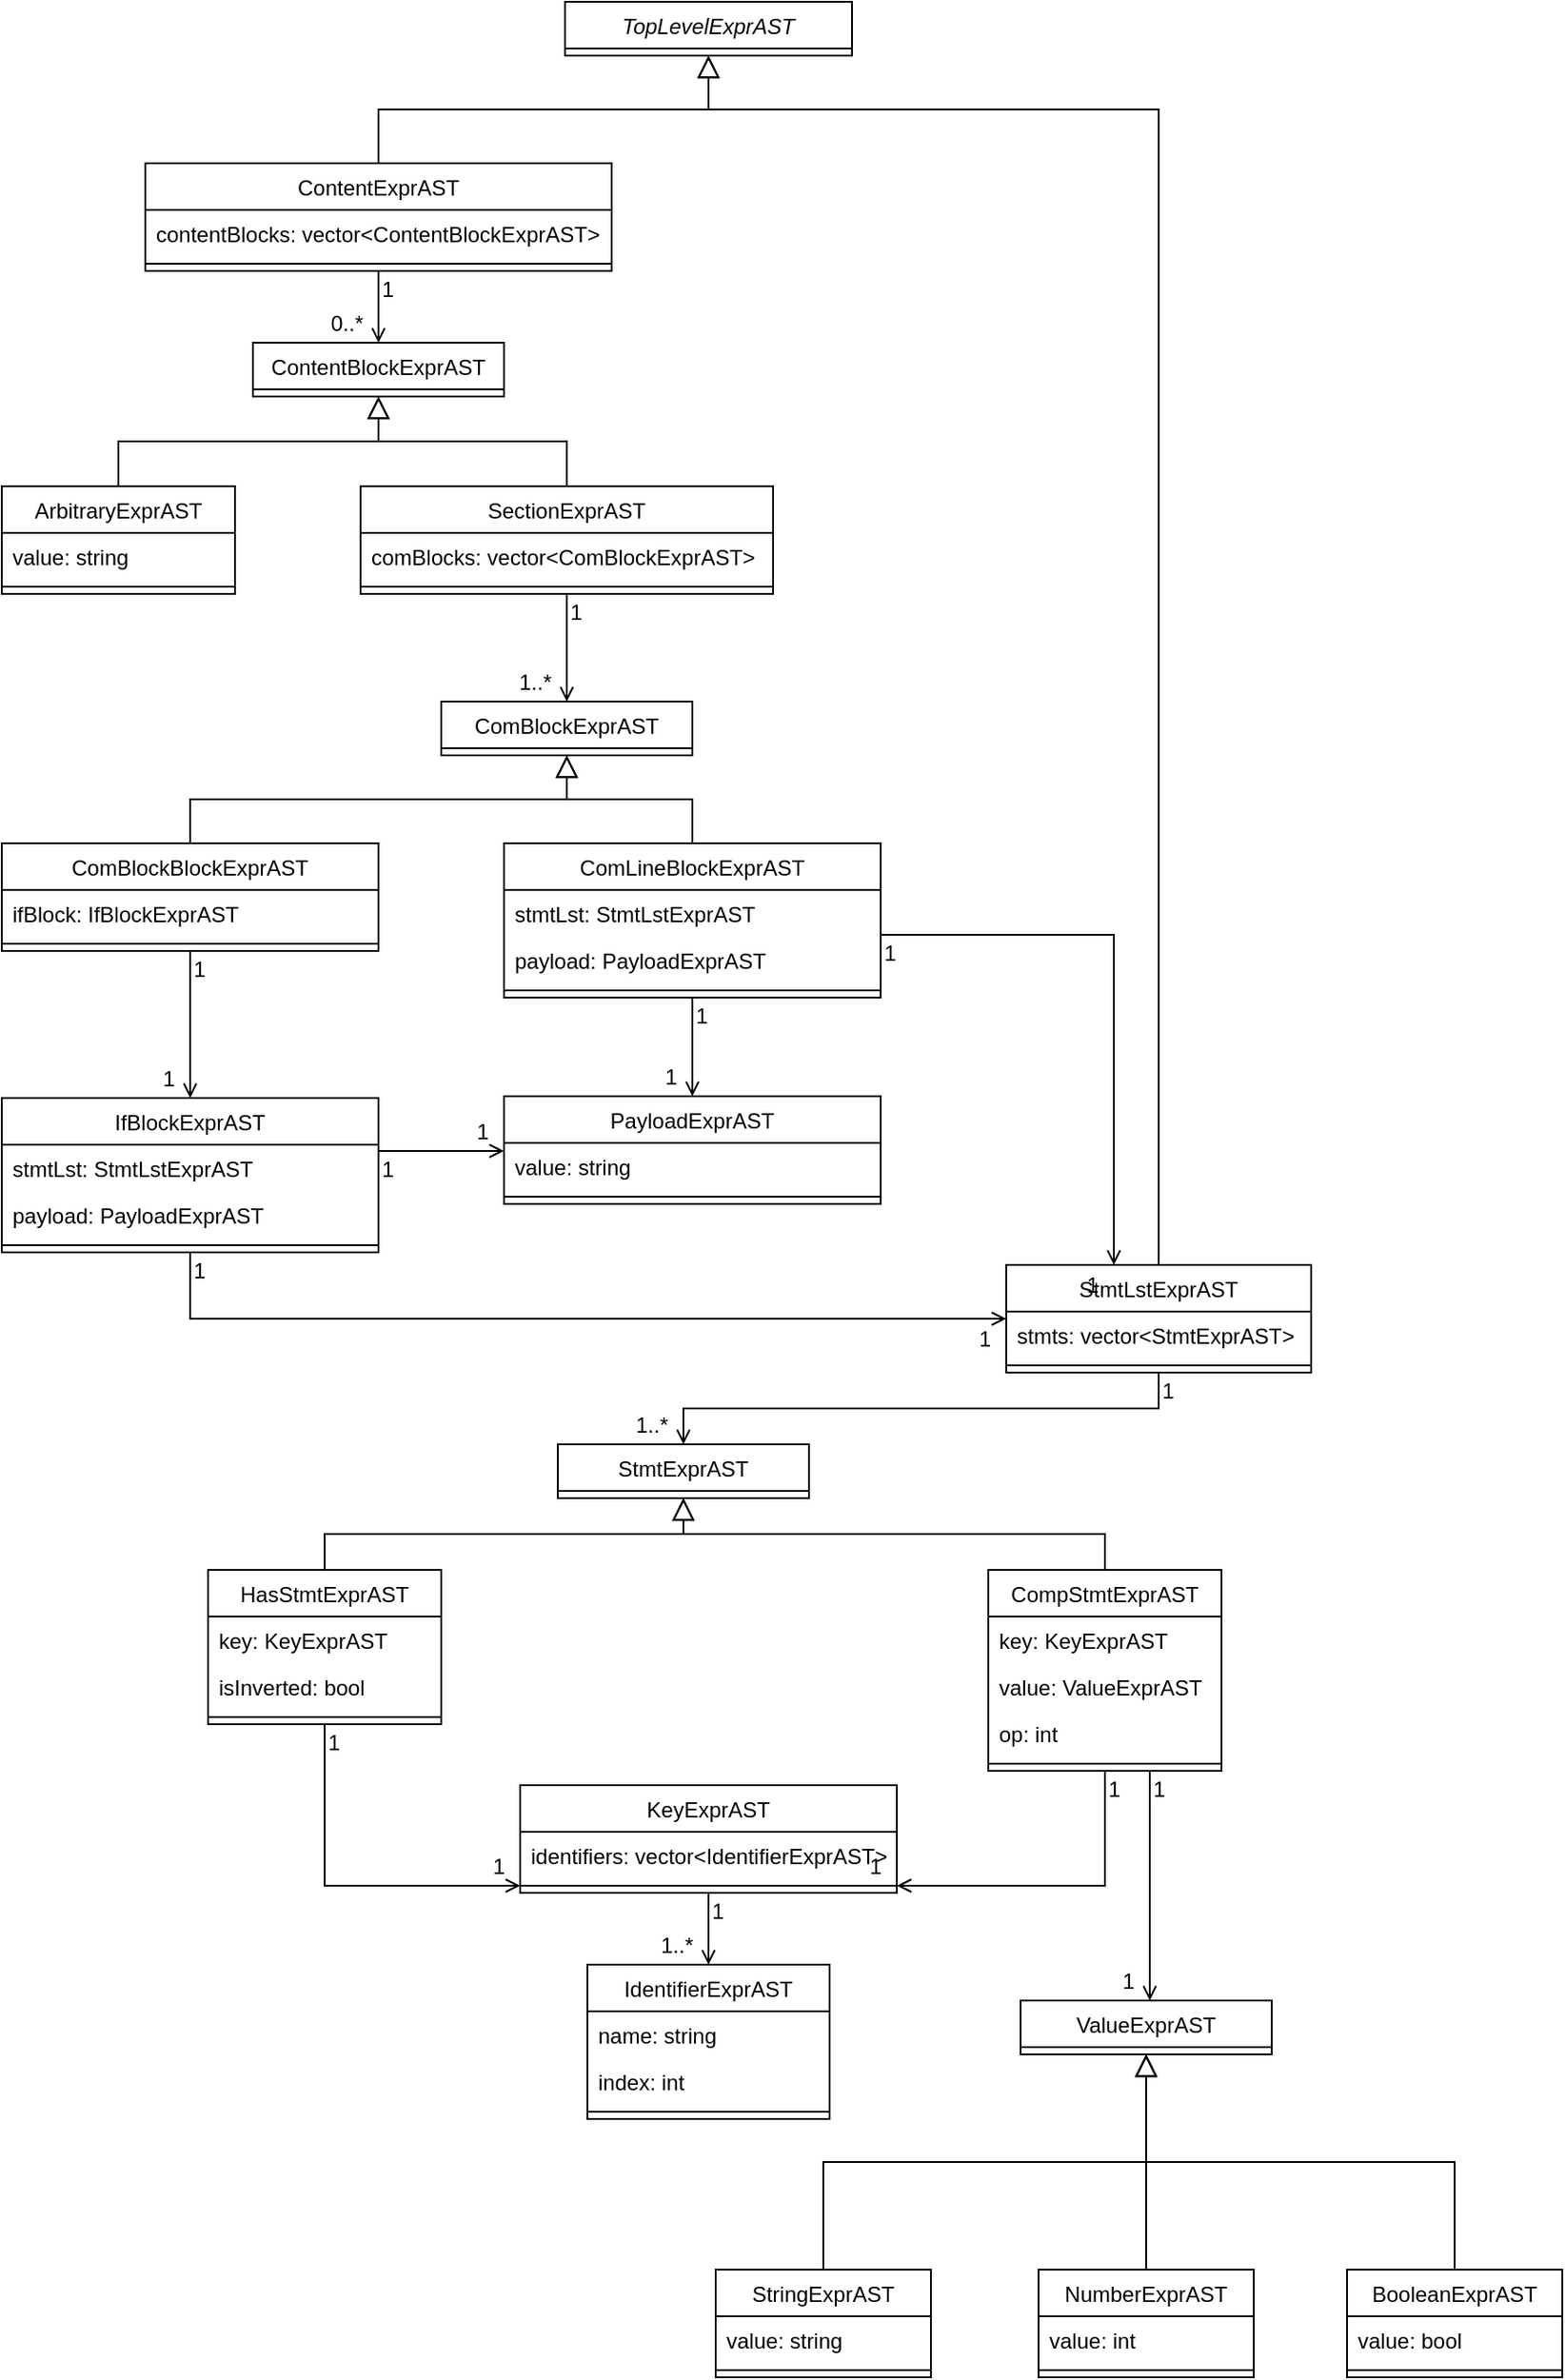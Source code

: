 <mxfile version="14.6.13" type="device"><diagram id="C5RBs43oDa-KdzZeNtuy" name="Page-1"><mxGraphModel dx="2426" dy="1320" grid="1" gridSize="10" guides="1" tooltips="1" connect="1" arrows="1" fold="1" page="1" pageScale="1" pageWidth="1169" pageHeight="1654" math="0" shadow="0"><root><mxCell id="WIyWlLk6GJQsqaUBKTNV-0"/><mxCell id="WIyWlLk6GJQsqaUBKTNV-1" parent="WIyWlLk6GJQsqaUBKTNV-0"/><mxCell id="zkfFHV4jXpPFQw0GAbJ--0" value="TopLevelExprAST" style="swimlane;fontStyle=2;align=center;verticalAlign=top;childLayout=stackLayout;horizontal=1;startSize=26;horizontalStack=0;resizeParent=1;resizeLast=0;collapsible=1;marginBottom=0;rounded=0;shadow=0;strokeWidth=1;" parent="WIyWlLk6GJQsqaUBKTNV-1" vertex="1"><mxGeometry x="334" y="30" width="160" height="30" as="geometry"><mxRectangle x="334" y="30" width="160" height="26" as="alternateBounds"/></mxGeometry></mxCell><mxCell id="zkfFHV4jXpPFQw0GAbJ--6" value="ContentExprAST" style="swimlane;fontStyle=0;align=center;verticalAlign=top;childLayout=stackLayout;horizontal=1;startSize=26;horizontalStack=0;resizeParent=1;resizeLast=0;collapsible=1;marginBottom=0;rounded=0;shadow=0;strokeWidth=1;" parent="WIyWlLk6GJQsqaUBKTNV-1" vertex="1"><mxGeometry x="100" y="120" width="260" height="60" as="geometry"><mxRectangle x="100" y="110" width="160" height="26" as="alternateBounds"/></mxGeometry></mxCell><mxCell id="zkfFHV4jXpPFQw0GAbJ--7" value="contentBlocks: vector&lt;ContentBlockExprAST&gt;" style="text;align=left;verticalAlign=top;spacingLeft=4;spacingRight=4;overflow=hidden;rotatable=0;points=[[0,0.5],[1,0.5]];portConstraint=eastwest;" parent="zkfFHV4jXpPFQw0GAbJ--6" vertex="1"><mxGeometry y="26" width="260" height="26" as="geometry"/></mxCell><mxCell id="zkfFHV4jXpPFQw0GAbJ--9" value="" style="line;html=1;strokeWidth=1;align=left;verticalAlign=middle;spacingTop=-1;spacingLeft=3;spacingRight=3;rotatable=0;labelPosition=right;points=[];portConstraint=eastwest;" parent="zkfFHV4jXpPFQw0GAbJ--6" vertex="1"><mxGeometry y="52" width="260" height="8" as="geometry"/></mxCell><mxCell id="zkfFHV4jXpPFQw0GAbJ--12" value="" style="endArrow=block;endSize=10;endFill=0;shadow=0;strokeWidth=1;rounded=0;edgeStyle=elbowEdgeStyle;elbow=vertical;" parent="WIyWlLk6GJQsqaUBKTNV-1" source="zkfFHV4jXpPFQw0GAbJ--6" target="zkfFHV4jXpPFQw0GAbJ--0" edge="1"><mxGeometry width="160" relative="1" as="geometry"><mxPoint x="200" y="203" as="sourcePoint"/><mxPoint x="200" y="203" as="targetPoint"/></mxGeometry></mxCell><mxCell id="zkfFHV4jXpPFQw0GAbJ--13" value="StmtLstExprAST" style="swimlane;fontStyle=0;align=center;verticalAlign=top;childLayout=stackLayout;horizontal=1;startSize=26;horizontalStack=0;resizeParent=1;resizeLast=0;collapsible=1;marginBottom=0;rounded=0;shadow=0;strokeWidth=1;" parent="WIyWlLk6GJQsqaUBKTNV-1" vertex="1"><mxGeometry x="580" y="734" width="170" height="60" as="geometry"><mxRectangle x="580" y="110" width="170" height="26" as="alternateBounds"/></mxGeometry></mxCell><mxCell id="zkfFHV4jXpPFQw0GAbJ--14" value="stmts: vector&lt;StmtExprAST&gt;" style="text;align=left;verticalAlign=top;spacingLeft=4;spacingRight=4;overflow=hidden;rotatable=0;points=[[0,0.5],[1,0.5]];portConstraint=eastwest;" parent="zkfFHV4jXpPFQw0GAbJ--13" vertex="1"><mxGeometry y="26" width="170" height="26" as="geometry"/></mxCell><mxCell id="zkfFHV4jXpPFQw0GAbJ--15" value="" style="line;html=1;strokeWidth=1;align=left;verticalAlign=middle;spacingTop=-1;spacingLeft=3;spacingRight=3;rotatable=0;labelPosition=right;points=[];portConstraint=eastwest;" parent="zkfFHV4jXpPFQw0GAbJ--13" vertex="1"><mxGeometry y="52" width="170" height="8" as="geometry"/></mxCell><mxCell id="zkfFHV4jXpPFQw0GAbJ--16" value="" style="endArrow=block;endSize=10;endFill=0;shadow=0;strokeWidth=1;rounded=0;edgeStyle=elbowEdgeStyle;elbow=vertical;" parent="WIyWlLk6GJQsqaUBKTNV-1" source="zkfFHV4jXpPFQw0GAbJ--13" target="zkfFHV4jXpPFQw0GAbJ--0" edge="1"><mxGeometry width="160" relative="1" as="geometry"><mxPoint x="210" y="373" as="sourcePoint"/><mxPoint x="310" y="271" as="targetPoint"/><Array as="points"><mxPoint x="540" y="90"/></Array></mxGeometry></mxCell><mxCell id="67IkvkuNHZfpj3X8hZ1c-0" value="ContentBlockExprAST" style="swimlane;fontStyle=0;align=center;verticalAlign=top;childLayout=stackLayout;horizontal=1;startSize=26;horizontalStack=0;resizeParent=1;resizeLast=0;collapsible=1;marginBottom=0;rounded=0;shadow=0;strokeWidth=1;" vertex="1" parent="WIyWlLk6GJQsqaUBKTNV-1"><mxGeometry x="160" y="220" width="140" height="30" as="geometry"><mxRectangle x="160" y="270" width="140" height="26" as="alternateBounds"/></mxGeometry></mxCell><mxCell id="67IkvkuNHZfpj3X8hZ1c-4" value="" style="endArrow=open;shadow=0;strokeWidth=1;rounded=0;endFill=1;edgeStyle=elbowEdgeStyle;elbow=vertical;" edge="1" parent="WIyWlLk6GJQsqaUBKTNV-1" source="zkfFHV4jXpPFQw0GAbJ--6" target="67IkvkuNHZfpj3X8hZ1c-0"><mxGeometry x="0.5" y="41" relative="1" as="geometry"><mxPoint x="380" y="189" as="sourcePoint"/><mxPoint x="508" y="189" as="targetPoint"/><mxPoint x="-40" y="32" as="offset"/></mxGeometry></mxCell><mxCell id="67IkvkuNHZfpj3X8hZ1c-5" value="1" style="resizable=0;align=left;verticalAlign=bottom;labelBackgroundColor=none;fontSize=12;" connectable="0" vertex="1" parent="67IkvkuNHZfpj3X8hZ1c-4"><mxGeometry x="-1" relative="1" as="geometry"><mxPoint y="19" as="offset"/></mxGeometry></mxCell><mxCell id="67IkvkuNHZfpj3X8hZ1c-6" value="0..*" style="resizable=0;align=right;verticalAlign=bottom;labelBackgroundColor=none;fontSize=12;" connectable="0" vertex="1" parent="67IkvkuNHZfpj3X8hZ1c-4"><mxGeometry x="1" relative="1" as="geometry"><mxPoint x="-7" y="-2" as="offset"/></mxGeometry></mxCell><mxCell id="67IkvkuNHZfpj3X8hZ1c-8" value="" style="endArrow=block;endSize=10;endFill=0;shadow=0;strokeWidth=1;rounded=0;edgeStyle=elbowEdgeStyle;elbow=vertical;" edge="1" parent="WIyWlLk6GJQsqaUBKTNV-1" source="67IkvkuNHZfpj3X8hZ1c-15" target="67IkvkuNHZfpj3X8hZ1c-0"><mxGeometry width="160" relative="1" as="geometry"><mxPoint x="320" y="370" as="sourcePoint"/><mxPoint x="220" y="330" as="targetPoint"/></mxGeometry></mxCell><mxCell id="67IkvkuNHZfpj3X8hZ1c-10" value="" style="endArrow=block;endSize=10;endFill=0;shadow=0;strokeWidth=1;rounded=0;edgeStyle=elbowEdgeStyle;elbow=vertical;" edge="1" parent="WIyWlLk6GJQsqaUBKTNV-1" source="67IkvkuNHZfpj3X8hZ1c-12" target="67IkvkuNHZfpj3X8hZ1c-0"><mxGeometry width="160" relative="1" as="geometry"><mxPoint x="90" y="370" as="sourcePoint"/><mxPoint x="240" y="310" as="targetPoint"/></mxGeometry></mxCell><mxCell id="67IkvkuNHZfpj3X8hZ1c-12" value="ArbitraryExprAST" style="swimlane;fontStyle=0;align=center;verticalAlign=top;childLayout=stackLayout;horizontal=1;startSize=26;horizontalStack=0;resizeParent=1;resizeLast=0;collapsible=1;marginBottom=0;rounded=0;shadow=0;strokeWidth=1;" vertex="1" parent="WIyWlLk6GJQsqaUBKTNV-1"><mxGeometry x="20" y="300" width="130" height="60" as="geometry"><mxRectangle x="100" y="110" width="160" height="26" as="alternateBounds"/></mxGeometry></mxCell><mxCell id="67IkvkuNHZfpj3X8hZ1c-13" value="value: string" style="text;align=left;verticalAlign=top;spacingLeft=4;spacingRight=4;overflow=hidden;rotatable=0;points=[[0,0.5],[1,0.5]];portConstraint=eastwest;" vertex="1" parent="67IkvkuNHZfpj3X8hZ1c-12"><mxGeometry y="26" width="130" height="26" as="geometry"/></mxCell><mxCell id="67IkvkuNHZfpj3X8hZ1c-14" value="" style="line;html=1;strokeWidth=1;align=left;verticalAlign=middle;spacingTop=-1;spacingLeft=3;spacingRight=3;rotatable=0;labelPosition=right;points=[];portConstraint=eastwest;" vertex="1" parent="67IkvkuNHZfpj3X8hZ1c-12"><mxGeometry y="52" width="130" height="8" as="geometry"/></mxCell><mxCell id="67IkvkuNHZfpj3X8hZ1c-15" value="SectionExprAST" style="swimlane;fontStyle=0;align=center;verticalAlign=top;childLayout=stackLayout;horizontal=1;startSize=26;horizontalStack=0;resizeParent=1;resizeLast=0;collapsible=1;marginBottom=0;rounded=0;shadow=0;strokeWidth=1;" vertex="1" parent="WIyWlLk6GJQsqaUBKTNV-1"><mxGeometry x="220" y="300" width="230" height="60" as="geometry"><mxRectangle x="100" y="110" width="160" height="26" as="alternateBounds"/></mxGeometry></mxCell><mxCell id="67IkvkuNHZfpj3X8hZ1c-16" value="comBlocks: vector&lt;ComBlockExprAST&gt;" style="text;align=left;verticalAlign=top;spacingLeft=4;spacingRight=4;overflow=hidden;rotatable=0;points=[[0,0.5],[1,0.5]];portConstraint=eastwest;" vertex="1" parent="67IkvkuNHZfpj3X8hZ1c-15"><mxGeometry y="26" width="230" height="26" as="geometry"/></mxCell><mxCell id="67IkvkuNHZfpj3X8hZ1c-17" value="" style="line;html=1;strokeWidth=1;align=left;verticalAlign=middle;spacingTop=-1;spacingLeft=3;spacingRight=3;rotatable=0;labelPosition=right;points=[];portConstraint=eastwest;" vertex="1" parent="67IkvkuNHZfpj3X8hZ1c-15"><mxGeometry y="52" width="230" height="8" as="geometry"/></mxCell><mxCell id="67IkvkuNHZfpj3X8hZ1c-18" value="ComBlockExprAST" style="swimlane;fontStyle=0;align=center;verticalAlign=top;childLayout=stackLayout;horizontal=1;startSize=26;horizontalStack=0;resizeParent=1;resizeLast=0;collapsible=1;marginBottom=0;rounded=0;shadow=0;strokeWidth=1;" vertex="1" parent="WIyWlLk6GJQsqaUBKTNV-1"><mxGeometry x="265" y="420" width="140" height="30" as="geometry"><mxRectangle x="160" y="270" width="140" height="26" as="alternateBounds"/></mxGeometry></mxCell><mxCell id="67IkvkuNHZfpj3X8hZ1c-19" value="" style="endArrow=open;shadow=0;strokeWidth=1;rounded=0;endFill=1;edgeStyle=elbowEdgeStyle;elbow=vertical;" edge="1" parent="WIyWlLk6GJQsqaUBKTNV-1" source="67IkvkuNHZfpj3X8hZ1c-15" target="67IkvkuNHZfpj3X8hZ1c-18"><mxGeometry x="0.5" y="41" relative="1" as="geometry"><mxPoint x="359.6" y="440" as="sourcePoint"/><mxPoint x="359.6" y="540" as="targetPoint"/><mxPoint x="-40" y="32" as="offset"/></mxGeometry></mxCell><mxCell id="67IkvkuNHZfpj3X8hZ1c-20" value="1" style="resizable=0;align=left;verticalAlign=bottom;labelBackgroundColor=none;fontSize=12;" connectable="0" vertex="1" parent="67IkvkuNHZfpj3X8hZ1c-19"><mxGeometry x="-1" relative="1" as="geometry"><mxPoint y="19" as="offset"/></mxGeometry></mxCell><mxCell id="67IkvkuNHZfpj3X8hZ1c-21" value="1..*" style="resizable=0;align=right;verticalAlign=bottom;labelBackgroundColor=none;fontSize=12;" connectable="0" vertex="1" parent="67IkvkuNHZfpj3X8hZ1c-19"><mxGeometry x="1" relative="1" as="geometry"><mxPoint x="-7" y="-2" as="offset"/></mxGeometry></mxCell><mxCell id="67IkvkuNHZfpj3X8hZ1c-22" value="StmtExprAST" style="swimlane;fontStyle=0;align=center;verticalAlign=top;childLayout=stackLayout;horizontal=1;startSize=26;horizontalStack=0;resizeParent=1;resizeLast=0;collapsible=1;marginBottom=0;rounded=0;shadow=0;strokeWidth=1;" vertex="1" parent="WIyWlLk6GJQsqaUBKTNV-1"><mxGeometry x="330" y="834" width="140" height="30" as="geometry"><mxRectangle x="160" y="270" width="140" height="26" as="alternateBounds"/></mxGeometry></mxCell><mxCell id="67IkvkuNHZfpj3X8hZ1c-23" value="" style="endArrow=open;shadow=0;strokeWidth=1;rounded=0;endFill=1;edgeStyle=elbowEdgeStyle;elbow=vertical;" edge="1" parent="WIyWlLk6GJQsqaUBKTNV-1" source="zkfFHV4jXpPFQw0GAbJ--13" target="67IkvkuNHZfpj3X8hZ1c-22"><mxGeometry x="0.5" y="41" relative="1" as="geometry"><mxPoint x="680" y="190" as="sourcePoint"/><mxPoint x="680" y="230" as="targetPoint"/><mxPoint x="-40" y="32" as="offset"/></mxGeometry></mxCell><mxCell id="67IkvkuNHZfpj3X8hZ1c-24" value="1" style="resizable=0;align=left;verticalAlign=bottom;labelBackgroundColor=none;fontSize=12;" connectable="0" vertex="1" parent="67IkvkuNHZfpj3X8hZ1c-23"><mxGeometry x="-1" relative="1" as="geometry"><mxPoint y="19" as="offset"/></mxGeometry></mxCell><mxCell id="67IkvkuNHZfpj3X8hZ1c-25" value="1..*" style="resizable=0;align=right;verticalAlign=bottom;labelBackgroundColor=none;fontSize=12;" connectable="0" vertex="1" parent="67IkvkuNHZfpj3X8hZ1c-23"><mxGeometry x="1" relative="1" as="geometry"><mxPoint x="-7" y="-2" as="offset"/></mxGeometry></mxCell><mxCell id="67IkvkuNHZfpj3X8hZ1c-26" value="ComLineBlockExprAST" style="swimlane;fontStyle=0;align=center;verticalAlign=top;childLayout=stackLayout;horizontal=1;startSize=26;horizontalStack=0;resizeParent=1;resizeLast=0;collapsible=1;marginBottom=0;rounded=0;shadow=0;strokeWidth=1;" vertex="1" parent="WIyWlLk6GJQsqaUBKTNV-1"><mxGeometry x="300" y="499" width="210" height="86" as="geometry"><mxRectangle x="100" y="110" width="160" height="26" as="alternateBounds"/></mxGeometry></mxCell><mxCell id="67IkvkuNHZfpj3X8hZ1c-27" value="stmtLst: StmtLstExprAST" style="text;align=left;verticalAlign=top;spacingLeft=4;spacingRight=4;overflow=hidden;rotatable=0;points=[[0,0.5],[1,0.5]];portConstraint=eastwest;" vertex="1" parent="67IkvkuNHZfpj3X8hZ1c-26"><mxGeometry y="26" width="210" height="26" as="geometry"/></mxCell><mxCell id="67IkvkuNHZfpj3X8hZ1c-29" value="payload: PayloadExprAST" style="text;align=left;verticalAlign=top;spacingLeft=4;spacingRight=4;overflow=hidden;rotatable=0;points=[[0,0.5],[1,0.5]];portConstraint=eastwest;" vertex="1" parent="67IkvkuNHZfpj3X8hZ1c-26"><mxGeometry y="52" width="210" height="26" as="geometry"/></mxCell><mxCell id="67IkvkuNHZfpj3X8hZ1c-28" value="" style="line;html=1;strokeWidth=1;align=left;verticalAlign=middle;spacingTop=-1;spacingLeft=3;spacingRight=3;rotatable=0;labelPosition=right;points=[];portConstraint=eastwest;" vertex="1" parent="67IkvkuNHZfpj3X8hZ1c-26"><mxGeometry y="78" width="210" height="8" as="geometry"/></mxCell><mxCell id="67IkvkuNHZfpj3X8hZ1c-30" value="" style="endArrow=block;endSize=10;endFill=0;shadow=0;strokeWidth=1;rounded=0;edgeStyle=elbowEdgeStyle;elbow=vertical;" edge="1" parent="WIyWlLk6GJQsqaUBKTNV-1" source="67IkvkuNHZfpj3X8hZ1c-26" target="67IkvkuNHZfpj3X8hZ1c-18"><mxGeometry width="160" relative="1" as="geometry"><mxPoint x="90" y="500" as="sourcePoint"/><mxPoint x="235" y="450" as="targetPoint"/></mxGeometry></mxCell><mxCell id="67IkvkuNHZfpj3X8hZ1c-31" value="ComBlockBlockExprAST" style="swimlane;fontStyle=0;align=center;verticalAlign=top;childLayout=stackLayout;horizontal=1;startSize=26;horizontalStack=0;resizeParent=1;resizeLast=0;collapsible=1;marginBottom=0;rounded=0;shadow=0;strokeWidth=1;" vertex="1" parent="WIyWlLk6GJQsqaUBKTNV-1"><mxGeometry x="20" y="499" width="210" height="60" as="geometry"><mxRectangle x="100" y="110" width="160" height="26" as="alternateBounds"/></mxGeometry></mxCell><mxCell id="67IkvkuNHZfpj3X8hZ1c-32" value="ifBlock: IfBlockExprAST" style="text;align=left;verticalAlign=top;spacingLeft=4;spacingRight=4;overflow=hidden;rotatable=0;points=[[0,0.5],[1,0.5]];portConstraint=eastwest;" vertex="1" parent="67IkvkuNHZfpj3X8hZ1c-31"><mxGeometry y="26" width="210" height="26" as="geometry"/></mxCell><mxCell id="67IkvkuNHZfpj3X8hZ1c-34" value="" style="line;html=1;strokeWidth=1;align=left;verticalAlign=middle;spacingTop=-1;spacingLeft=3;spacingRight=3;rotatable=0;labelPosition=right;points=[];portConstraint=eastwest;" vertex="1" parent="67IkvkuNHZfpj3X8hZ1c-31"><mxGeometry y="52" width="210" height="8" as="geometry"/></mxCell><mxCell id="67IkvkuNHZfpj3X8hZ1c-35" value="" style="endArrow=block;endSize=10;endFill=0;shadow=0;strokeWidth=1;rounded=0;edgeStyle=elbowEdgeStyle;elbow=vertical;" edge="1" parent="WIyWlLk6GJQsqaUBKTNV-1" source="67IkvkuNHZfpj3X8hZ1c-31" target="67IkvkuNHZfpj3X8hZ1c-18"><mxGeometry width="160" relative="1" as="geometry"><mxPoint x="155" y="510" as="sourcePoint"/><mxPoint x="345" y="460" as="targetPoint"/></mxGeometry></mxCell><mxCell id="67IkvkuNHZfpj3X8hZ1c-36" value="IfBlockExprAST" style="swimlane;fontStyle=0;align=center;verticalAlign=top;childLayout=stackLayout;horizontal=1;startSize=26;horizontalStack=0;resizeParent=1;resizeLast=0;collapsible=1;marginBottom=0;rounded=0;shadow=0;strokeWidth=1;" vertex="1" parent="WIyWlLk6GJQsqaUBKTNV-1"><mxGeometry x="20" y="641" width="210" height="86" as="geometry"><mxRectangle x="100" y="110" width="160" height="26" as="alternateBounds"/></mxGeometry></mxCell><mxCell id="67IkvkuNHZfpj3X8hZ1c-37" value="stmtLst: StmtLstExprAST" style="text;align=left;verticalAlign=top;spacingLeft=4;spacingRight=4;overflow=hidden;rotatable=0;points=[[0,0.5],[1,0.5]];portConstraint=eastwest;" vertex="1" parent="67IkvkuNHZfpj3X8hZ1c-36"><mxGeometry y="26" width="210" height="26" as="geometry"/></mxCell><mxCell id="67IkvkuNHZfpj3X8hZ1c-38" value="payload: PayloadExprAST" style="text;align=left;verticalAlign=top;spacingLeft=4;spacingRight=4;overflow=hidden;rotatable=0;points=[[0,0.5],[1,0.5]];portConstraint=eastwest;" vertex="1" parent="67IkvkuNHZfpj3X8hZ1c-36"><mxGeometry y="52" width="210" height="26" as="geometry"/></mxCell><mxCell id="67IkvkuNHZfpj3X8hZ1c-39" value="" style="line;html=1;strokeWidth=1;align=left;verticalAlign=middle;spacingTop=-1;spacingLeft=3;spacingRight=3;rotatable=0;labelPosition=right;points=[];portConstraint=eastwest;" vertex="1" parent="67IkvkuNHZfpj3X8hZ1c-36"><mxGeometry y="78" width="210" height="8" as="geometry"/></mxCell><mxCell id="67IkvkuNHZfpj3X8hZ1c-40" value="" style="endArrow=open;shadow=0;strokeWidth=1;rounded=0;endFill=1;edgeStyle=elbowEdgeStyle;elbow=vertical;" edge="1" parent="WIyWlLk6GJQsqaUBKTNV-1" source="67IkvkuNHZfpj3X8hZ1c-31" target="67IkvkuNHZfpj3X8hZ1c-36"><mxGeometry x="0.5" y="41" relative="1" as="geometry"><mxPoint x="404.71" y="554.5" as="sourcePoint"/><mxPoint x="404.71" y="614.5" as="targetPoint"/><mxPoint x="-40" y="32" as="offset"/></mxGeometry></mxCell><mxCell id="67IkvkuNHZfpj3X8hZ1c-41" value="1" style="resizable=0;align=left;verticalAlign=bottom;labelBackgroundColor=none;fontSize=12;" connectable="0" vertex="1" parent="67IkvkuNHZfpj3X8hZ1c-40"><mxGeometry x="-1" relative="1" as="geometry"><mxPoint y="19" as="offset"/></mxGeometry></mxCell><mxCell id="67IkvkuNHZfpj3X8hZ1c-42" value="1" style="resizable=0;align=right;verticalAlign=bottom;labelBackgroundColor=none;fontSize=12;" connectable="0" vertex="1" parent="67IkvkuNHZfpj3X8hZ1c-40"><mxGeometry x="1" relative="1" as="geometry"><mxPoint x="-7" y="-2" as="offset"/></mxGeometry></mxCell><mxCell id="67IkvkuNHZfpj3X8hZ1c-43" value="" style="endArrow=open;shadow=0;strokeWidth=1;rounded=0;endFill=1;edgeStyle=elbowEdgeStyle;elbow=vertical;" edge="1" parent="WIyWlLk6GJQsqaUBKTNV-1" source="67IkvkuNHZfpj3X8hZ1c-26" target="zkfFHV4jXpPFQw0GAbJ--13"><mxGeometry x="0.5" y="41" relative="1" as="geometry"><mxPoint x="530" y="350" as="sourcePoint"/><mxPoint x="530" y="410" as="targetPoint"/><mxPoint x="-40" y="32" as="offset"/><Array as="points"><mxPoint x="640" y="550"/></Array></mxGeometry></mxCell><mxCell id="67IkvkuNHZfpj3X8hZ1c-44" value="1" style="resizable=0;align=left;verticalAlign=bottom;labelBackgroundColor=none;fontSize=12;" connectable="0" vertex="1" parent="67IkvkuNHZfpj3X8hZ1c-43"><mxGeometry x="-1" relative="1" as="geometry"><mxPoint y="19" as="offset"/></mxGeometry></mxCell><mxCell id="67IkvkuNHZfpj3X8hZ1c-45" value="1" style="resizable=0;align=right;verticalAlign=bottom;labelBackgroundColor=none;fontSize=12;" connectable="0" vertex="1" parent="67IkvkuNHZfpj3X8hZ1c-43"><mxGeometry x="1" relative="1" as="geometry"><mxPoint x="-7" y="20" as="offset"/></mxGeometry></mxCell><mxCell id="67IkvkuNHZfpj3X8hZ1c-46" value="" style="endArrow=open;shadow=0;strokeWidth=1;rounded=0;endFill=1;edgeStyle=elbowEdgeStyle;elbow=vertical;" edge="1" parent="WIyWlLk6GJQsqaUBKTNV-1" source="67IkvkuNHZfpj3X8hZ1c-36" target="zkfFHV4jXpPFQw0GAbJ--13"><mxGeometry x="0.5" y="41" relative="1" as="geometry"><mxPoint x="520" y="560" as="sourcePoint"/><mxPoint x="600" y="180" as="targetPoint"/><mxPoint x="-40" y="32" as="offset"/><Array as="points"><mxPoint x="390" y="764"/></Array></mxGeometry></mxCell><mxCell id="67IkvkuNHZfpj3X8hZ1c-47" value="1" style="resizable=0;align=left;verticalAlign=bottom;labelBackgroundColor=none;fontSize=12;" connectable="0" vertex="1" parent="67IkvkuNHZfpj3X8hZ1c-46"><mxGeometry x="-1" relative="1" as="geometry"><mxPoint y="19" as="offset"/></mxGeometry></mxCell><mxCell id="67IkvkuNHZfpj3X8hZ1c-48" value="1" style="resizable=0;align=right;verticalAlign=bottom;labelBackgroundColor=none;fontSize=12;" connectable="0" vertex="1" parent="67IkvkuNHZfpj3X8hZ1c-46"><mxGeometry x="1" relative="1" as="geometry"><mxPoint x="-7" y="20" as="offset"/></mxGeometry></mxCell><mxCell id="67IkvkuNHZfpj3X8hZ1c-49" value="PayloadExprAST" style="swimlane;fontStyle=0;align=center;verticalAlign=top;childLayout=stackLayout;horizontal=1;startSize=26;horizontalStack=0;resizeParent=1;resizeLast=0;collapsible=1;marginBottom=0;rounded=0;shadow=0;strokeWidth=1;" vertex="1" parent="WIyWlLk6GJQsqaUBKTNV-1"><mxGeometry x="300" y="640" width="210" height="60" as="geometry"><mxRectangle x="100" y="110" width="160" height="26" as="alternateBounds"/></mxGeometry></mxCell><mxCell id="67IkvkuNHZfpj3X8hZ1c-50" value="value: string" style="text;align=left;verticalAlign=top;spacingLeft=4;spacingRight=4;overflow=hidden;rotatable=0;points=[[0,0.5],[1,0.5]];portConstraint=eastwest;" vertex="1" parent="67IkvkuNHZfpj3X8hZ1c-49"><mxGeometry y="26" width="210" height="26" as="geometry"/></mxCell><mxCell id="67IkvkuNHZfpj3X8hZ1c-51" value="" style="line;html=1;strokeWidth=1;align=left;verticalAlign=middle;spacingTop=-1;spacingLeft=3;spacingRight=3;rotatable=0;labelPosition=right;points=[];portConstraint=eastwest;" vertex="1" parent="67IkvkuNHZfpj3X8hZ1c-49"><mxGeometry y="52" width="210" height="8" as="geometry"/></mxCell><mxCell id="67IkvkuNHZfpj3X8hZ1c-52" value="" style="endArrow=open;shadow=0;strokeWidth=1;rounded=0;endFill=1;edgeStyle=elbowEdgeStyle;elbow=vertical;" edge="1" parent="WIyWlLk6GJQsqaUBKTNV-1" source="67IkvkuNHZfpj3X8hZ1c-36" target="67IkvkuNHZfpj3X8hZ1c-49"><mxGeometry x="0.5" y="41" relative="1" as="geometry"><mxPoint x="135" y="569" as="sourcePoint"/><mxPoint x="135" y="684" as="targetPoint"/><mxPoint x="-40" y="32" as="offset"/></mxGeometry></mxCell><mxCell id="67IkvkuNHZfpj3X8hZ1c-53" value="1" style="resizable=0;align=left;verticalAlign=bottom;labelBackgroundColor=none;fontSize=12;" connectable="0" vertex="1" parent="67IkvkuNHZfpj3X8hZ1c-52"><mxGeometry x="-1" relative="1" as="geometry"><mxPoint y="19" as="offset"/></mxGeometry></mxCell><mxCell id="67IkvkuNHZfpj3X8hZ1c-54" value="1" style="resizable=0;align=right;verticalAlign=bottom;labelBackgroundColor=none;fontSize=12;" connectable="0" vertex="1" parent="67IkvkuNHZfpj3X8hZ1c-52"><mxGeometry x="1" relative="1" as="geometry"><mxPoint x="-7" y="-2" as="offset"/></mxGeometry></mxCell><mxCell id="67IkvkuNHZfpj3X8hZ1c-55" value="" style="endArrow=open;shadow=0;strokeWidth=1;rounded=0;endFill=1;edgeStyle=elbowEdgeStyle;elbow=vertical;" edge="1" parent="WIyWlLk6GJQsqaUBKTNV-1" source="67IkvkuNHZfpj3X8hZ1c-26" target="67IkvkuNHZfpj3X8hZ1c-49"><mxGeometry x="0.5" y="41" relative="1" as="geometry"><mxPoint x="135" y="569" as="sourcePoint"/><mxPoint x="135" y="684" as="targetPoint"/><mxPoint x="-40" y="32" as="offset"/></mxGeometry></mxCell><mxCell id="67IkvkuNHZfpj3X8hZ1c-56" value="1" style="resizable=0;align=left;verticalAlign=bottom;labelBackgroundColor=none;fontSize=12;" connectable="0" vertex="1" parent="67IkvkuNHZfpj3X8hZ1c-55"><mxGeometry x="-1" relative="1" as="geometry"><mxPoint y="19" as="offset"/></mxGeometry></mxCell><mxCell id="67IkvkuNHZfpj3X8hZ1c-57" value="1" style="resizable=0;align=right;verticalAlign=bottom;labelBackgroundColor=none;fontSize=12;" connectable="0" vertex="1" parent="67IkvkuNHZfpj3X8hZ1c-55"><mxGeometry x="1" relative="1" as="geometry"><mxPoint x="-7" y="-2" as="offset"/></mxGeometry></mxCell><mxCell id="67IkvkuNHZfpj3X8hZ1c-58" value="" style="endArrow=block;endSize=10;endFill=0;shadow=0;strokeWidth=1;rounded=0;edgeStyle=elbowEdgeStyle;elbow=vertical;" edge="1" parent="WIyWlLk6GJQsqaUBKTNV-1" source="67IkvkuNHZfpj3X8hZ1c-59" target="67IkvkuNHZfpj3X8hZ1c-22"><mxGeometry width="160" relative="1" as="geometry"><mxPoint x="260" y="970" as="sourcePoint"/><mxPoint x="615" y="940" as="targetPoint"/></mxGeometry></mxCell><mxCell id="67IkvkuNHZfpj3X8hZ1c-59" value="HasStmtExprAST" style="swimlane;fontStyle=0;align=center;verticalAlign=top;childLayout=stackLayout;horizontal=1;startSize=26;horizontalStack=0;resizeParent=1;resizeLast=0;collapsible=1;marginBottom=0;rounded=0;shadow=0;strokeWidth=1;" vertex="1" parent="WIyWlLk6GJQsqaUBKTNV-1"><mxGeometry x="135" y="904" width="130" height="86" as="geometry"><mxRectangle x="100" y="110" width="160" height="26" as="alternateBounds"/></mxGeometry></mxCell><mxCell id="67IkvkuNHZfpj3X8hZ1c-60" value="key: KeyExprAST" style="text;align=left;verticalAlign=top;spacingLeft=4;spacingRight=4;overflow=hidden;rotatable=0;points=[[0,0.5],[1,0.5]];portConstraint=eastwest;" vertex="1" parent="67IkvkuNHZfpj3X8hZ1c-59"><mxGeometry y="26" width="130" height="26" as="geometry"/></mxCell><mxCell id="67IkvkuNHZfpj3X8hZ1c-61" value="isInverted: bool" style="text;align=left;verticalAlign=top;spacingLeft=4;spacingRight=4;overflow=hidden;rotatable=0;points=[[0,0.5],[1,0.5]];portConstraint=eastwest;" vertex="1" parent="67IkvkuNHZfpj3X8hZ1c-59"><mxGeometry y="52" width="130" height="26" as="geometry"/></mxCell><mxCell id="67IkvkuNHZfpj3X8hZ1c-62" value="" style="line;html=1;strokeWidth=1;align=left;verticalAlign=middle;spacingTop=-1;spacingLeft=3;spacingRight=3;rotatable=0;labelPosition=right;points=[];portConstraint=eastwest;" vertex="1" parent="67IkvkuNHZfpj3X8hZ1c-59"><mxGeometry y="78" width="130" height="8" as="geometry"/></mxCell><mxCell id="67IkvkuNHZfpj3X8hZ1c-63" value="CompStmtExprAST" style="swimlane;fontStyle=0;align=center;verticalAlign=top;childLayout=stackLayout;horizontal=1;startSize=26;horizontalStack=0;resizeParent=1;resizeLast=0;collapsible=1;marginBottom=0;rounded=0;shadow=0;strokeWidth=1;" vertex="1" parent="WIyWlLk6GJQsqaUBKTNV-1"><mxGeometry x="570" y="904" width="130" height="112" as="geometry"><mxRectangle x="100" y="110" width="160" height="26" as="alternateBounds"/></mxGeometry></mxCell><mxCell id="67IkvkuNHZfpj3X8hZ1c-64" value="key: KeyExprAST" style="text;align=left;verticalAlign=top;spacingLeft=4;spacingRight=4;overflow=hidden;rotatable=0;points=[[0,0.5],[1,0.5]];portConstraint=eastwest;" vertex="1" parent="67IkvkuNHZfpj3X8hZ1c-63"><mxGeometry y="26" width="130" height="26" as="geometry"/></mxCell><mxCell id="67IkvkuNHZfpj3X8hZ1c-65" value="value: ValueExprAST" style="text;align=left;verticalAlign=top;spacingLeft=4;spacingRight=4;overflow=hidden;rotatable=0;points=[[0,0.5],[1,0.5]];portConstraint=eastwest;" vertex="1" parent="67IkvkuNHZfpj3X8hZ1c-63"><mxGeometry y="52" width="130" height="26" as="geometry"/></mxCell><mxCell id="67IkvkuNHZfpj3X8hZ1c-67" value="op: int" style="text;align=left;verticalAlign=top;spacingLeft=4;spacingRight=4;overflow=hidden;rotatable=0;points=[[0,0.5],[1,0.5]];portConstraint=eastwest;" vertex="1" parent="67IkvkuNHZfpj3X8hZ1c-63"><mxGeometry y="78" width="130" height="26" as="geometry"/></mxCell><mxCell id="67IkvkuNHZfpj3X8hZ1c-66" value="" style="line;html=1;strokeWidth=1;align=left;verticalAlign=middle;spacingTop=-1;spacingLeft=3;spacingRight=3;rotatable=0;labelPosition=right;points=[];portConstraint=eastwest;" vertex="1" parent="67IkvkuNHZfpj3X8hZ1c-63"><mxGeometry y="104" width="130" height="8" as="geometry"/></mxCell><mxCell id="67IkvkuNHZfpj3X8hZ1c-68" value="" style="endArrow=block;endSize=10;endFill=0;shadow=0;strokeWidth=1;rounded=0;edgeStyle=elbowEdgeStyle;elbow=vertical;" edge="1" parent="WIyWlLk6GJQsqaUBKTNV-1" source="67IkvkuNHZfpj3X8hZ1c-63" target="67IkvkuNHZfpj3X8hZ1c-22"><mxGeometry width="160" relative="1" as="geometry"><mxPoint x="210" y="1013" as="sourcePoint"/><mxPoint x="675" y="920" as="targetPoint"/></mxGeometry></mxCell><mxCell id="67IkvkuNHZfpj3X8hZ1c-69" value="KeyExprAST" style="swimlane;fontStyle=0;align=center;verticalAlign=top;childLayout=stackLayout;horizontal=1;startSize=26;horizontalStack=0;resizeParent=1;resizeLast=0;collapsible=1;marginBottom=0;rounded=0;shadow=0;strokeWidth=1;" vertex="1" parent="WIyWlLk6GJQsqaUBKTNV-1"><mxGeometry x="309" y="1024" width="210" height="60" as="geometry"><mxRectangle x="100" y="110" width="160" height="26" as="alternateBounds"/></mxGeometry></mxCell><mxCell id="67IkvkuNHZfpj3X8hZ1c-70" value="identifiers: vector&lt;IdentifierExprAST&gt;" style="text;align=left;verticalAlign=top;spacingLeft=4;spacingRight=4;overflow=hidden;rotatable=0;points=[[0,0.5],[1,0.5]];portConstraint=eastwest;" vertex="1" parent="67IkvkuNHZfpj3X8hZ1c-69"><mxGeometry y="26" width="210" height="26" as="geometry"/></mxCell><mxCell id="67IkvkuNHZfpj3X8hZ1c-72" value="" style="line;html=1;strokeWidth=1;align=left;verticalAlign=middle;spacingTop=-1;spacingLeft=3;spacingRight=3;rotatable=0;labelPosition=right;points=[];portConstraint=eastwest;" vertex="1" parent="67IkvkuNHZfpj3X8hZ1c-69"><mxGeometry y="52" width="210" height="8" as="geometry"/></mxCell><mxCell id="67IkvkuNHZfpj3X8hZ1c-501" value="IdentifierExprAST" style="swimlane;fontStyle=0;align=center;verticalAlign=top;childLayout=stackLayout;horizontal=1;startSize=26;horizontalStack=0;resizeParent=1;resizeLast=0;collapsible=1;marginBottom=0;rounded=0;shadow=0;strokeWidth=1;" vertex="1" parent="WIyWlLk6GJQsqaUBKTNV-1"><mxGeometry x="346.5" y="1124" width="135" height="86" as="geometry"><mxRectangle x="100" y="110" width="160" height="26" as="alternateBounds"/></mxGeometry></mxCell><mxCell id="67IkvkuNHZfpj3X8hZ1c-502" value="name: string" style="text;align=left;verticalAlign=top;spacingLeft=4;spacingRight=4;overflow=hidden;rotatable=0;points=[[0,0.5],[1,0.5]];portConstraint=eastwest;" vertex="1" parent="67IkvkuNHZfpj3X8hZ1c-501"><mxGeometry y="26" width="135" height="26" as="geometry"/></mxCell><mxCell id="67IkvkuNHZfpj3X8hZ1c-504" value="index: int" style="text;align=left;verticalAlign=top;spacingLeft=4;spacingRight=4;overflow=hidden;rotatable=0;points=[[0,0.5],[1,0.5]];portConstraint=eastwest;" vertex="1" parent="67IkvkuNHZfpj3X8hZ1c-501"><mxGeometry y="52" width="135" height="26" as="geometry"/></mxCell><mxCell id="67IkvkuNHZfpj3X8hZ1c-503" value="" style="line;html=1;strokeWidth=1;align=left;verticalAlign=middle;spacingTop=-1;spacingLeft=3;spacingRight=3;rotatable=0;labelPosition=right;points=[];portConstraint=eastwest;" vertex="1" parent="67IkvkuNHZfpj3X8hZ1c-501"><mxGeometry y="78" width="135" height="8" as="geometry"/></mxCell><mxCell id="67IkvkuNHZfpj3X8hZ1c-505" value="" style="endArrow=open;shadow=0;strokeWidth=1;rounded=0;endFill=1;edgeStyle=elbowEdgeStyle;elbow=vertical;" edge="1" parent="WIyWlLk6GJQsqaUBKTNV-1" source="67IkvkuNHZfpj3X8hZ1c-69" target="67IkvkuNHZfpj3X8hZ1c-501"><mxGeometry x="0.5" y="41" relative="1" as="geometry"><mxPoint x="239" y="1110.0" as="sourcePoint"/><mxPoint x="309" y="1110.0" as="targetPoint"/><mxPoint x="-40" y="32" as="offset"/></mxGeometry></mxCell><mxCell id="67IkvkuNHZfpj3X8hZ1c-506" value="1" style="resizable=0;align=left;verticalAlign=bottom;labelBackgroundColor=none;fontSize=12;" connectable="0" vertex="1" parent="67IkvkuNHZfpj3X8hZ1c-505"><mxGeometry x="-1" relative="1" as="geometry"><mxPoint y="19" as="offset"/></mxGeometry></mxCell><mxCell id="67IkvkuNHZfpj3X8hZ1c-507" value="1..*" style="resizable=0;align=right;verticalAlign=bottom;labelBackgroundColor=none;fontSize=12;" connectable="0" vertex="1" parent="67IkvkuNHZfpj3X8hZ1c-505"><mxGeometry x="1" relative="1" as="geometry"><mxPoint x="-7" y="-2" as="offset"/></mxGeometry></mxCell><mxCell id="67IkvkuNHZfpj3X8hZ1c-508" value="" style="endArrow=open;shadow=0;strokeWidth=1;rounded=0;endFill=1;edgeStyle=elbowEdgeStyle;elbow=vertical;" edge="1" parent="WIyWlLk6GJQsqaUBKTNV-1" source="67IkvkuNHZfpj3X8hZ1c-59" target="67IkvkuNHZfpj3X8hZ1c-69"><mxGeometry x="0.5" y="41" relative="1" as="geometry"><mxPoint x="170" y="1080" as="sourcePoint"/><mxPoint x="170" y="1140" as="targetPoint"/><mxPoint x="-40" y="32" as="offset"/><Array as="points"><mxPoint x="200" y="1080"/></Array></mxGeometry></mxCell><mxCell id="67IkvkuNHZfpj3X8hZ1c-509" value="1" style="resizable=0;align=left;verticalAlign=bottom;labelBackgroundColor=none;fontSize=12;" connectable="0" vertex="1" parent="67IkvkuNHZfpj3X8hZ1c-508"><mxGeometry x="-1" relative="1" as="geometry"><mxPoint y="19" as="offset"/></mxGeometry></mxCell><mxCell id="67IkvkuNHZfpj3X8hZ1c-510" value="1" style="resizable=0;align=right;verticalAlign=bottom;labelBackgroundColor=none;fontSize=12;" connectable="0" vertex="1" parent="67IkvkuNHZfpj3X8hZ1c-508"><mxGeometry x="1" relative="1" as="geometry"><mxPoint x="-7" y="-2" as="offset"/></mxGeometry></mxCell><mxCell id="67IkvkuNHZfpj3X8hZ1c-511" value="" style="endArrow=open;shadow=0;strokeWidth=1;rounded=0;endFill=1;edgeStyle=elbowEdgeStyle;elbow=vertical;" edge="1" parent="WIyWlLk6GJQsqaUBKTNV-1" source="67IkvkuNHZfpj3X8hZ1c-63" target="67IkvkuNHZfpj3X8hZ1c-69"><mxGeometry x="0.5" y="41" relative="1" as="geometry"><mxPoint x="610.5" y="1090" as="sourcePoint"/><mxPoint x="719.5" y="1124" as="targetPoint"/><mxPoint x="-40" y="32" as="offset"/><Array as="points"><mxPoint x="635" y="1080"/></Array></mxGeometry></mxCell><mxCell id="67IkvkuNHZfpj3X8hZ1c-512" value="1" style="resizable=0;align=left;verticalAlign=bottom;labelBackgroundColor=none;fontSize=12;" connectable="0" vertex="1" parent="67IkvkuNHZfpj3X8hZ1c-511"><mxGeometry x="-1" relative="1" as="geometry"><mxPoint y="19" as="offset"/></mxGeometry></mxCell><mxCell id="67IkvkuNHZfpj3X8hZ1c-513" value="1" style="resizable=0;align=right;verticalAlign=bottom;labelBackgroundColor=none;fontSize=12;" connectable="0" vertex="1" parent="67IkvkuNHZfpj3X8hZ1c-511"><mxGeometry x="1" relative="1" as="geometry"><mxPoint x="-7" y="-2" as="offset"/></mxGeometry></mxCell><mxCell id="67IkvkuNHZfpj3X8hZ1c-514" value="ValueExprAST" style="swimlane;fontStyle=0;align=center;verticalAlign=top;childLayout=stackLayout;horizontal=1;startSize=26;horizontalStack=0;resizeParent=1;resizeLast=0;collapsible=1;marginBottom=0;rounded=0;shadow=0;strokeWidth=1;" vertex="1" parent="WIyWlLk6GJQsqaUBKTNV-1"><mxGeometry x="588" y="1144" width="140" height="30" as="geometry"><mxRectangle x="160" y="270" width="140" height="26" as="alternateBounds"/></mxGeometry></mxCell><mxCell id="67IkvkuNHZfpj3X8hZ1c-515" value="" style="endArrow=open;shadow=0;strokeWidth=1;rounded=0;endFill=1;edgeStyle=elbowEdgeStyle;elbow=vertical;" edge="1" parent="WIyWlLk6GJQsqaUBKTNV-1" source="67IkvkuNHZfpj3X8hZ1c-63" target="67IkvkuNHZfpj3X8hZ1c-514"><mxGeometry x="0.5" y="41" relative="1" as="geometry"><mxPoint x="660" y="1124" as="sourcePoint"/><mxPoint x="769" y="1178" as="targetPoint"/><mxPoint x="-40" y="32" as="offset"/><Array as="points"><mxPoint x="660" y="1080"/></Array></mxGeometry></mxCell><mxCell id="67IkvkuNHZfpj3X8hZ1c-516" value="1" style="resizable=0;align=left;verticalAlign=bottom;labelBackgroundColor=none;fontSize=12;" connectable="0" vertex="1" parent="67IkvkuNHZfpj3X8hZ1c-515"><mxGeometry x="-1" relative="1" as="geometry"><mxPoint y="19" as="offset"/></mxGeometry></mxCell><mxCell id="67IkvkuNHZfpj3X8hZ1c-517" value="1" style="resizable=0;align=right;verticalAlign=bottom;labelBackgroundColor=none;fontSize=12;" connectable="0" vertex="1" parent="67IkvkuNHZfpj3X8hZ1c-515"><mxGeometry x="1" relative="1" as="geometry"><mxPoint x="-7" y="-2" as="offset"/></mxGeometry></mxCell><mxCell id="67IkvkuNHZfpj3X8hZ1c-518" value="StringExprAST" style="swimlane;fontStyle=0;align=center;verticalAlign=top;childLayout=stackLayout;horizontal=1;startSize=26;horizontalStack=0;resizeParent=1;resizeLast=0;collapsible=1;marginBottom=0;rounded=0;shadow=0;strokeWidth=1;" vertex="1" parent="WIyWlLk6GJQsqaUBKTNV-1"><mxGeometry x="418" y="1294" width="120" height="60" as="geometry"><mxRectangle x="100" y="110" width="160" height="26" as="alternateBounds"/></mxGeometry></mxCell><mxCell id="67IkvkuNHZfpj3X8hZ1c-519" value="value: string" style="text;align=left;verticalAlign=top;spacingLeft=4;spacingRight=4;overflow=hidden;rotatable=0;points=[[0,0.5],[1,0.5]];portConstraint=eastwest;" vertex="1" parent="67IkvkuNHZfpj3X8hZ1c-518"><mxGeometry y="26" width="120" height="26" as="geometry"/></mxCell><mxCell id="67IkvkuNHZfpj3X8hZ1c-520" value="" style="line;html=1;strokeWidth=1;align=left;verticalAlign=middle;spacingTop=-1;spacingLeft=3;spacingRight=3;rotatable=0;labelPosition=right;points=[];portConstraint=eastwest;" vertex="1" parent="67IkvkuNHZfpj3X8hZ1c-518"><mxGeometry y="52" width="120" height="8" as="geometry"/></mxCell><mxCell id="67IkvkuNHZfpj3X8hZ1c-521" value="NumberExprAST" style="swimlane;fontStyle=0;align=center;verticalAlign=top;childLayout=stackLayout;horizontal=1;startSize=26;horizontalStack=0;resizeParent=1;resizeLast=0;collapsible=1;marginBottom=0;rounded=0;shadow=0;strokeWidth=1;" vertex="1" parent="WIyWlLk6GJQsqaUBKTNV-1"><mxGeometry x="598" y="1294" width="120" height="60" as="geometry"><mxRectangle x="100" y="110" width="160" height="26" as="alternateBounds"/></mxGeometry></mxCell><mxCell id="67IkvkuNHZfpj3X8hZ1c-522" value="value: int" style="text;align=left;verticalAlign=top;spacingLeft=4;spacingRight=4;overflow=hidden;rotatable=0;points=[[0,0.5],[1,0.5]];portConstraint=eastwest;" vertex="1" parent="67IkvkuNHZfpj3X8hZ1c-521"><mxGeometry y="26" width="120" height="26" as="geometry"/></mxCell><mxCell id="67IkvkuNHZfpj3X8hZ1c-523" value="" style="line;html=1;strokeWidth=1;align=left;verticalAlign=middle;spacingTop=-1;spacingLeft=3;spacingRight=3;rotatable=0;labelPosition=right;points=[];portConstraint=eastwest;" vertex="1" parent="67IkvkuNHZfpj3X8hZ1c-521"><mxGeometry y="52" width="120" height="8" as="geometry"/></mxCell><mxCell id="67IkvkuNHZfpj3X8hZ1c-524" value="BooleanExprAST" style="swimlane;fontStyle=0;align=center;verticalAlign=top;childLayout=stackLayout;horizontal=1;startSize=26;horizontalStack=0;resizeParent=1;resizeLast=0;collapsible=1;marginBottom=0;rounded=0;shadow=0;strokeWidth=1;" vertex="1" parent="WIyWlLk6GJQsqaUBKTNV-1"><mxGeometry x="770" y="1294" width="120" height="60" as="geometry"><mxRectangle x="100" y="110" width="160" height="26" as="alternateBounds"/></mxGeometry></mxCell><mxCell id="67IkvkuNHZfpj3X8hZ1c-525" value="value: bool" style="text;align=left;verticalAlign=top;spacingLeft=4;spacingRight=4;overflow=hidden;rotatable=0;points=[[0,0.5],[1,0.5]];portConstraint=eastwest;" vertex="1" parent="67IkvkuNHZfpj3X8hZ1c-524"><mxGeometry y="26" width="120" height="26" as="geometry"/></mxCell><mxCell id="67IkvkuNHZfpj3X8hZ1c-526" value="" style="line;html=1;strokeWidth=1;align=left;verticalAlign=middle;spacingTop=-1;spacingLeft=3;spacingRight=3;rotatable=0;labelPosition=right;points=[];portConstraint=eastwest;" vertex="1" parent="67IkvkuNHZfpj3X8hZ1c-524"><mxGeometry y="52" width="120" height="8" as="geometry"/></mxCell><mxCell id="67IkvkuNHZfpj3X8hZ1c-527" value="" style="endArrow=block;endSize=10;endFill=0;shadow=0;strokeWidth=1;rounded=0;edgeStyle=elbowEdgeStyle;elbow=vertical;" edge="1" parent="WIyWlLk6GJQsqaUBKTNV-1" source="67IkvkuNHZfpj3X8hZ1c-518" target="67IkvkuNHZfpj3X8hZ1c-514"><mxGeometry width="160" relative="1" as="geometry"><mxPoint x="400" y="1400" as="sourcePoint"/><mxPoint x="600" y="1360" as="targetPoint"/></mxGeometry></mxCell><mxCell id="67IkvkuNHZfpj3X8hZ1c-528" value="" style="endArrow=block;endSize=10;endFill=0;shadow=0;strokeWidth=1;rounded=0;edgeStyle=elbowEdgeStyle;elbow=vertical;" edge="1" parent="WIyWlLk6GJQsqaUBKTNV-1" source="67IkvkuNHZfpj3X8hZ1c-521" target="67IkvkuNHZfpj3X8hZ1c-514"><mxGeometry width="160" relative="1" as="geometry"><mxPoint x="470" y="1440" as="sourcePoint"/><mxPoint x="660" y="1350" as="targetPoint"/></mxGeometry></mxCell><mxCell id="67IkvkuNHZfpj3X8hZ1c-529" value="" style="endArrow=block;endSize=10;endFill=0;shadow=0;strokeWidth=1;rounded=0;edgeStyle=elbowEdgeStyle;elbow=vertical;" edge="1" parent="WIyWlLk6GJQsqaUBKTNV-1" source="67IkvkuNHZfpj3X8hZ1c-524" target="67IkvkuNHZfpj3X8hZ1c-514"><mxGeometry width="160" relative="1" as="geometry"><mxPoint x="660" y="1440" as="sourcePoint"/><mxPoint x="660" y="1350" as="targetPoint"/></mxGeometry></mxCell></root></mxGraphModel></diagram></mxfile>